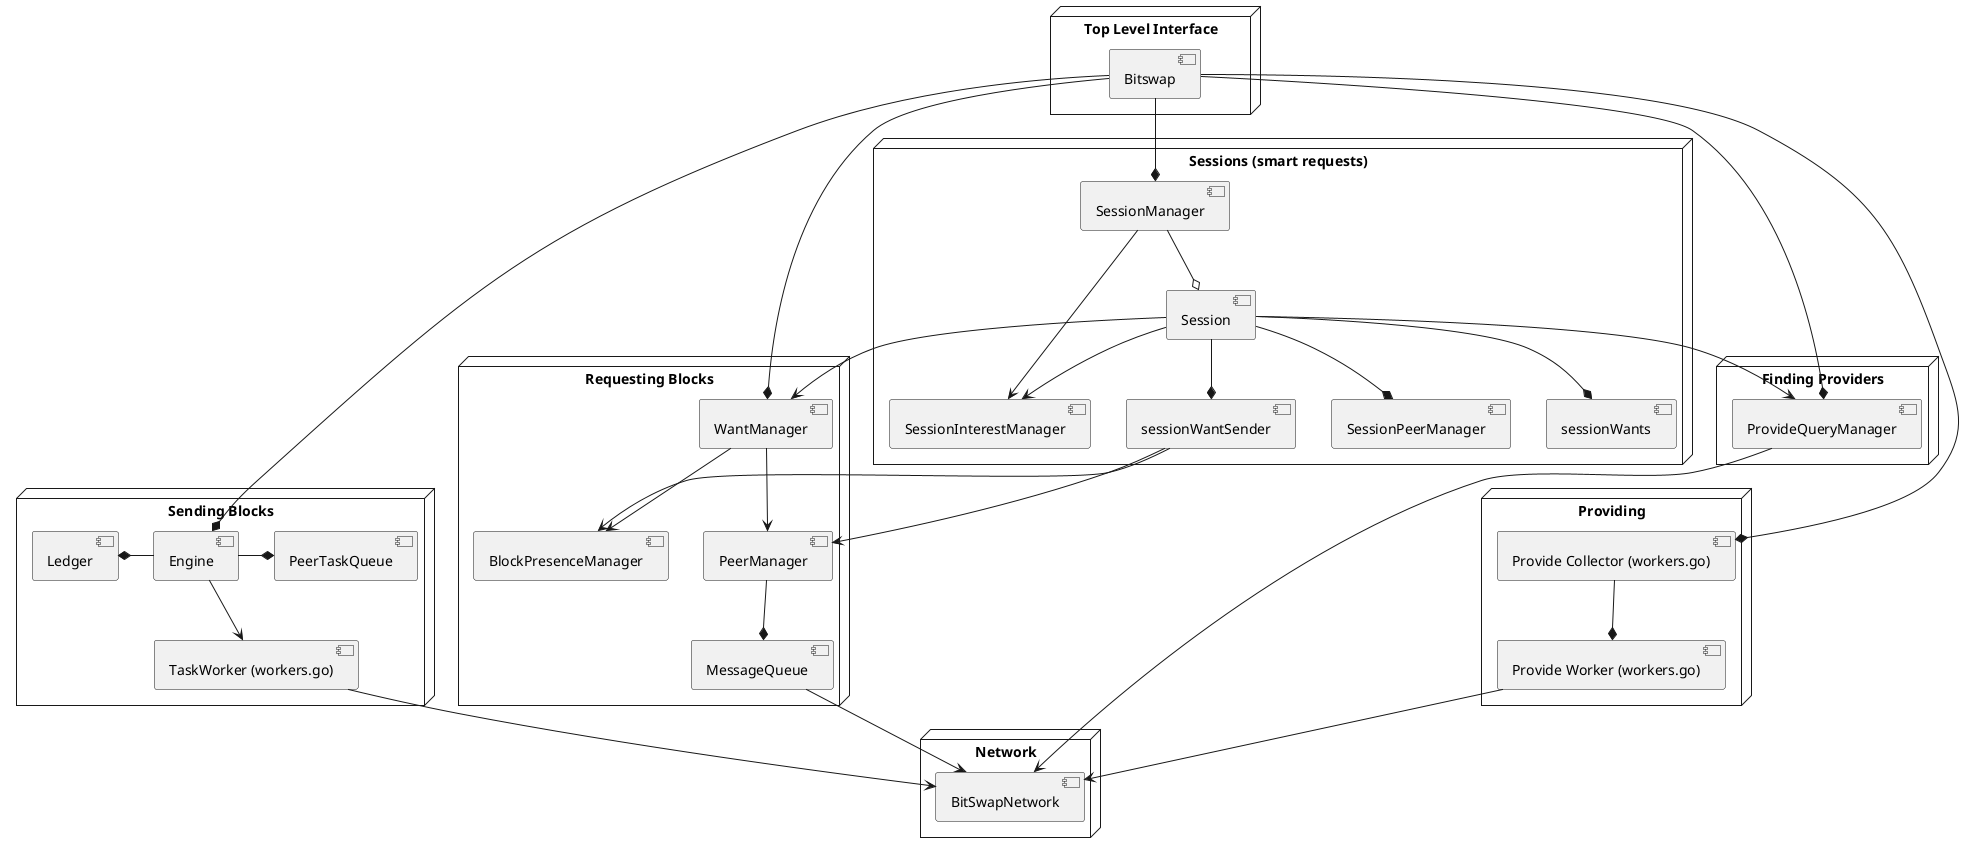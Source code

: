 @startuml Bitswap Components

node "Top Level Interface" {
  [Bitswap]
}

node "Sending Blocks" {  
  [Bitswap] --* [Engine]
  [Engine] -left-* [Ledger]
  [Engine] -right-* [PeerTaskQueue]
  [Engine] --> [TaskWorker (workers.go)]
}

node "Requesting Blocks" {
  [Bitswap] --* [WantManager]
  [WantManager] --> [BlockPresenceManager]
  [WantManager] --> [PeerManager]
  [PeerManager] --* [MessageQueue]
}

node "Providing" {
  [Bitswap] --* [Provide Collector (workers.go)]
  [Provide Collector (workers.go)] --* [Provide Worker (workers.go)]
}

node "Finding Providers" {
  [Bitswap] --* [ProvideQueryManager]
}

node "Sessions (smart requests)" {
  [Bitswap] --* [SessionManager]
  [SessionManager] --> [SessionInterestManager]
  [SessionManager] --o [Session]
  [Session] --* [sessionWantSender]
  [Session] --* [SessionPeerManager]
  [Session] --> [WantManager]
  [Session] --> [ProvideQueryManager]
  [Session] --* [sessionWants]
  [Session] --> [SessionInterestManager]
  [sessionWantSender] --> [BlockPresenceManager]
  [sessionWantSender] --> [PeerManager]
}

node "Network" {
  [BitSwapNetwork]
  [MessageQueue] --> [BitSwapNetwork]
  [ProvideQueryManager] --> [BitSwapNetwork]
  [TaskWorker (workers.go)] --> [BitSwapNetwork]
  [Provide Worker (workers.go)] --> [BitSwapNetwork]
}
@enduml